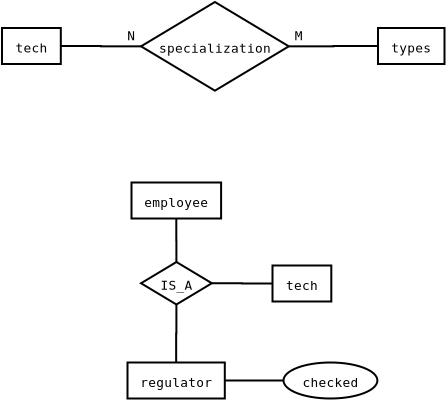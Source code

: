 <?xml version="1.0" encoding="UTF-8"?>
<dia:diagram xmlns:dia="http://www.lysator.liu.se/~alla/dia/">
  <dia:layer name="Background" visible="true" active="true">
    <dia:group>
      <dia:group>
        <dia:object type="ER - Relationship" version="0" id="O0">
          <dia:attribute name="obj_pos">
            <dia:point val="16.395,1.61"/>
          </dia:attribute>
          <dia:attribute name="obj_bb">
            <dia:rectangle val="15.66,1.56;24.52,6.094"/>
          </dia:attribute>
          <dia:attribute name="elem_corner">
            <dia:point val="16.395,1.61"/>
          </dia:attribute>
          <dia:attribute name="elem_width">
            <dia:real val="7.39"/>
          </dia:attribute>
          <dia:attribute name="elem_height">
            <dia:real val="4.434"/>
          </dia:attribute>
          <dia:attribute name="border_width">
            <dia:real val="0.1"/>
          </dia:attribute>
          <dia:attribute name="border_color">
            <dia:color val="#000000"/>
          </dia:attribute>
          <dia:attribute name="inner_color">
            <dia:color val="#ffffff"/>
          </dia:attribute>
          <dia:attribute name="name">
            <dia:string>#specialization#</dia:string>
          </dia:attribute>
          <dia:attribute name="left_card">
            <dia:string>#N#</dia:string>
          </dia:attribute>
          <dia:attribute name="right_card">
            <dia:string>#M#</dia:string>
          </dia:attribute>
          <dia:attribute name="identifying">
            <dia:boolean val="false"/>
          </dia:attribute>
          <dia:attribute name="rotated">
            <dia:boolean val="false"/>
          </dia:attribute>
          <dia:attribute name="font">
            <dia:font family="monospace" style="0" name="Courier"/>
          </dia:attribute>
          <dia:attribute name="font_height">
            <dia:real val="0.8"/>
          </dia:attribute>
        </dia:object>
        <dia:group>
          <dia:object type="ER - Entity" version="0" id="O1">
            <dia:attribute name="obj_pos">
              <dia:point val="9.445,2.91"/>
            </dia:attribute>
            <dia:attribute name="obj_bb">
              <dia:rectangle val="9.395,2.86;12.435,4.76"/>
            </dia:attribute>
            <dia:attribute name="elem_corner">
              <dia:point val="9.445,2.91"/>
            </dia:attribute>
            <dia:attribute name="elem_width">
              <dia:real val="2.94"/>
            </dia:attribute>
            <dia:attribute name="elem_height">
              <dia:real val="1.8"/>
            </dia:attribute>
            <dia:attribute name="border_width">
              <dia:real val="0.1"/>
            </dia:attribute>
            <dia:attribute name="border_color">
              <dia:color val="#000000"/>
            </dia:attribute>
            <dia:attribute name="inner_color">
              <dia:color val="#ffffff"/>
            </dia:attribute>
            <dia:attribute name="name">
              <dia:string>#tech#</dia:string>
            </dia:attribute>
            <dia:attribute name="weak">
              <dia:boolean val="false"/>
            </dia:attribute>
            <dia:attribute name="associative">
              <dia:boolean val="false"/>
            </dia:attribute>
            <dia:attribute name="font">
              <dia:font family="monospace" style="0" name="Courier"/>
            </dia:attribute>
            <dia:attribute name="font_height">
              <dia:real val="0.8"/>
            </dia:attribute>
          </dia:object>
          <dia:object type="ER - Participation" version="1" id="O2">
            <dia:attribute name="obj_pos">
              <dia:point val="12.385,3.81"/>
            </dia:attribute>
            <dia:attribute name="obj_bb">
              <dia:rectangle val="12.335,3.76;16.445,3.877"/>
            </dia:attribute>
            <dia:attribute name="orth_points">
              <dia:point val="12.385,3.81"/>
              <dia:point val="14.39,3.81"/>
              <dia:point val="14.39,3.827"/>
              <dia:point val="16.395,3.827"/>
            </dia:attribute>
            <dia:attribute name="orth_orient">
              <dia:enum val="0"/>
              <dia:enum val="1"/>
              <dia:enum val="0"/>
            </dia:attribute>
            <dia:attribute name="autorouting">
              <dia:boolean val="true"/>
            </dia:attribute>
            <dia:attribute name="total">
              <dia:boolean val="false"/>
            </dia:attribute>
            <dia:connections>
              <dia:connection handle="0" to="O1" connection="4"/>
            </dia:connections>
          </dia:object>
          <dia:object type="ER - Entity" version="0" id="O3">
            <dia:attribute name="obj_pos">
              <dia:point val="28.245,2.91"/>
            </dia:attribute>
            <dia:attribute name="obj_bb">
              <dia:rectangle val="28.195,2.86;31.62,4.76"/>
            </dia:attribute>
            <dia:attribute name="elem_corner">
              <dia:point val="28.245,2.91"/>
            </dia:attribute>
            <dia:attribute name="elem_width">
              <dia:real val="3.325"/>
            </dia:attribute>
            <dia:attribute name="elem_height">
              <dia:real val="1.8"/>
            </dia:attribute>
            <dia:attribute name="border_width">
              <dia:real val="0.1"/>
            </dia:attribute>
            <dia:attribute name="border_color">
              <dia:color val="#000000"/>
            </dia:attribute>
            <dia:attribute name="inner_color">
              <dia:color val="#ffffff"/>
            </dia:attribute>
            <dia:attribute name="name">
              <dia:string>#types#</dia:string>
            </dia:attribute>
            <dia:attribute name="weak">
              <dia:boolean val="false"/>
            </dia:attribute>
            <dia:attribute name="associative">
              <dia:boolean val="false"/>
            </dia:attribute>
            <dia:attribute name="font">
              <dia:font family="monospace" style="0" name="Courier"/>
            </dia:attribute>
            <dia:attribute name="font_height">
              <dia:real val="0.8"/>
            </dia:attribute>
          </dia:object>
          <dia:object type="ER - Participation" version="1" id="O4">
            <dia:attribute name="obj_pos">
              <dia:point val="23.785,3.827"/>
            </dia:attribute>
            <dia:attribute name="obj_bb">
              <dia:rectangle val="23.735,3.76;28.295,3.877"/>
            </dia:attribute>
            <dia:attribute name="orth_points">
              <dia:point val="23.785,3.827"/>
              <dia:point val="26.015,3.827"/>
              <dia:point val="26.015,3.81"/>
              <dia:point val="28.245,3.81"/>
            </dia:attribute>
            <dia:attribute name="orth_orient">
              <dia:enum val="0"/>
              <dia:enum val="1"/>
              <dia:enum val="0"/>
            </dia:attribute>
            <dia:attribute name="autorouting">
              <dia:boolean val="true"/>
            </dia:attribute>
            <dia:attribute name="total">
              <dia:boolean val="false"/>
            </dia:attribute>
            <dia:connections>
              <dia:connection handle="1" to="O3" connection="3"/>
            </dia:connections>
          </dia:object>
        </dia:group>
      </dia:group>
      <dia:group>
        <dia:object type="ER - Relationship" version="0" id="O5">
          <dia:attribute name="obj_pos">
            <dia:point val="16.395,14.61"/>
          </dia:attribute>
          <dia:attribute name="obj_bb">
            <dia:rectangle val="16.045,14.56;20.285,16.784"/>
          </dia:attribute>
          <dia:attribute name="elem_corner">
            <dia:point val="16.395,14.61"/>
          </dia:attribute>
          <dia:attribute name="elem_width">
            <dia:real val="3.54"/>
          </dia:attribute>
          <dia:attribute name="elem_height">
            <dia:real val="2.124"/>
          </dia:attribute>
          <dia:attribute name="border_width">
            <dia:real val="0.1"/>
          </dia:attribute>
          <dia:attribute name="border_color">
            <dia:color val="#000000"/>
          </dia:attribute>
          <dia:attribute name="inner_color">
            <dia:color val="#ffffff"/>
          </dia:attribute>
          <dia:attribute name="name">
            <dia:string>#IS_A#</dia:string>
          </dia:attribute>
          <dia:attribute name="left_card">
            <dia:string>##</dia:string>
          </dia:attribute>
          <dia:attribute name="right_card">
            <dia:string>##</dia:string>
          </dia:attribute>
          <dia:attribute name="identifying">
            <dia:boolean val="false"/>
          </dia:attribute>
          <dia:attribute name="rotated">
            <dia:boolean val="false"/>
          </dia:attribute>
          <dia:attribute name="font">
            <dia:font family="monospace" style="0" name="Courier"/>
          </dia:attribute>
          <dia:attribute name="font_height">
            <dia:real val="0.8"/>
          </dia:attribute>
        </dia:object>
        <dia:object type="ER - Entity" version="0" id="O6">
          <dia:attribute name="obj_pos">
            <dia:point val="22.97,14.785"/>
          </dia:attribute>
          <dia:attribute name="obj_bb">
            <dia:rectangle val="22.92,14.735;25.96,16.635"/>
          </dia:attribute>
          <dia:attribute name="elem_corner">
            <dia:point val="22.97,14.785"/>
          </dia:attribute>
          <dia:attribute name="elem_width">
            <dia:real val="2.94"/>
          </dia:attribute>
          <dia:attribute name="elem_height">
            <dia:real val="1.8"/>
          </dia:attribute>
          <dia:attribute name="border_width">
            <dia:real val="0.1"/>
          </dia:attribute>
          <dia:attribute name="border_color">
            <dia:color val="#000000"/>
          </dia:attribute>
          <dia:attribute name="inner_color">
            <dia:color val="#ffffff"/>
          </dia:attribute>
          <dia:attribute name="name">
            <dia:string>#tech#</dia:string>
          </dia:attribute>
          <dia:attribute name="weak">
            <dia:boolean val="false"/>
          </dia:attribute>
          <dia:attribute name="associative">
            <dia:boolean val="false"/>
          </dia:attribute>
          <dia:attribute name="font">
            <dia:font family="monospace" style="0" name="Courier"/>
          </dia:attribute>
          <dia:attribute name="font_height">
            <dia:real val="0.8"/>
          </dia:attribute>
        </dia:object>
        <dia:object type="ER - Participation" version="1" id="O7">
          <dia:attribute name="obj_pos">
            <dia:point val="22.97,15.685"/>
          </dia:attribute>
          <dia:attribute name="obj_bb">
            <dia:rectangle val="19.885,15.622;23.02,15.735"/>
          </dia:attribute>
          <dia:attribute name="orth_points">
            <dia:point val="22.97,15.685"/>
            <dia:point val="21.453,15.685"/>
            <dia:point val="21.453,15.672"/>
            <dia:point val="19.935,15.672"/>
          </dia:attribute>
          <dia:attribute name="orth_orient">
            <dia:enum val="0"/>
            <dia:enum val="1"/>
            <dia:enum val="0"/>
          </dia:attribute>
          <dia:attribute name="autorouting">
            <dia:boolean val="true"/>
          </dia:attribute>
          <dia:attribute name="total">
            <dia:boolean val="false"/>
          </dia:attribute>
          <dia:connections>
            <dia:connection handle="0" to="O6" connection="3"/>
            <dia:connection handle="1" to="O5" connection="4"/>
          </dia:connections>
        </dia:object>
        <dia:object type="ER - Entity" version="0" id="O8">
          <dia:attribute name="obj_pos">
            <dia:point val="15.72,19.635"/>
          </dia:attribute>
          <dia:attribute name="obj_bb">
            <dia:rectangle val="15.67,19.585;20.635,21.485"/>
          </dia:attribute>
          <dia:attribute name="elem_corner">
            <dia:point val="15.72,19.635"/>
          </dia:attribute>
          <dia:attribute name="elem_width">
            <dia:real val="4.865"/>
          </dia:attribute>
          <dia:attribute name="elem_height">
            <dia:real val="1.8"/>
          </dia:attribute>
          <dia:attribute name="border_width">
            <dia:real val="0.1"/>
          </dia:attribute>
          <dia:attribute name="border_color">
            <dia:color val="#000000"/>
          </dia:attribute>
          <dia:attribute name="inner_color">
            <dia:color val="#ffffff"/>
          </dia:attribute>
          <dia:attribute name="name">
            <dia:string>#regulator#</dia:string>
          </dia:attribute>
          <dia:attribute name="weak">
            <dia:boolean val="false"/>
          </dia:attribute>
          <dia:attribute name="associative">
            <dia:boolean val="false"/>
          </dia:attribute>
          <dia:attribute name="font">
            <dia:font family="monospace" style="0" name="Courier"/>
          </dia:attribute>
          <dia:attribute name="font_height">
            <dia:real val="0.8"/>
          </dia:attribute>
        </dia:object>
        <dia:object type="ER - Participation" version="1" id="O9">
          <dia:attribute name="obj_pos">
            <dia:point val="18.165,16.734"/>
          </dia:attribute>
          <dia:attribute name="obj_bb">
            <dia:rectangle val="18.102,16.684;18.215,19.685"/>
          </dia:attribute>
          <dia:attribute name="orth_points">
            <dia:point val="18.165,16.734"/>
            <dia:point val="18.165,18.184"/>
            <dia:point val="18.152,18.184"/>
            <dia:point val="18.152,19.635"/>
          </dia:attribute>
          <dia:attribute name="orth_orient">
            <dia:enum val="1"/>
            <dia:enum val="0"/>
            <dia:enum val="1"/>
          </dia:attribute>
          <dia:attribute name="autorouting">
            <dia:boolean val="true"/>
          </dia:attribute>
          <dia:attribute name="total">
            <dia:boolean val="false"/>
          </dia:attribute>
          <dia:connections>
            <dia:connection handle="0" to="O5" connection="6"/>
            <dia:connection handle="1" to="O8" connection="1"/>
          </dia:connections>
        </dia:object>
        <dia:object type="ER - Attribute" version="0" id="O10">
          <dia:attribute name="obj_pos">
            <dia:point val="23.52,19.635"/>
          </dia:attribute>
          <dia:attribute name="obj_bb">
            <dia:rectangle val="23.47,19.585;28.265,21.485"/>
          </dia:attribute>
          <dia:attribute name="elem_corner">
            <dia:point val="23.52,19.635"/>
          </dia:attribute>
          <dia:attribute name="elem_width">
            <dia:real val="4.695"/>
          </dia:attribute>
          <dia:attribute name="elem_height">
            <dia:real val="1.8"/>
          </dia:attribute>
          <dia:attribute name="border_width">
            <dia:real val="0.1"/>
          </dia:attribute>
          <dia:attribute name="border_color">
            <dia:color val="#000000"/>
          </dia:attribute>
          <dia:attribute name="inner_color">
            <dia:color val="#ffffff"/>
          </dia:attribute>
          <dia:attribute name="name">
            <dia:string>#checked#</dia:string>
          </dia:attribute>
          <dia:attribute name="key">
            <dia:boolean val="false"/>
          </dia:attribute>
          <dia:attribute name="weak_key">
            <dia:boolean val="false"/>
          </dia:attribute>
          <dia:attribute name="derived">
            <dia:boolean val="false"/>
          </dia:attribute>
          <dia:attribute name="multivalued">
            <dia:boolean val="false"/>
          </dia:attribute>
          <dia:attribute name="font">
            <dia:font family="monospace" style="0" name="Courier"/>
          </dia:attribute>
          <dia:attribute name="font_height">
            <dia:real val="0.8"/>
          </dia:attribute>
        </dia:object>
        <dia:object type="ER - Participation" version="1" id="O11">
          <dia:attribute name="obj_pos">
            <dia:point val="20.585,20.535"/>
          </dia:attribute>
          <dia:attribute name="obj_bb">
            <dia:rectangle val="20.585,20.485;23.591,20.585"/>
          </dia:attribute>
          <dia:attribute name="orth_points">
            <dia:point val="20.585,20.535"/>
            <dia:point val="20.585,20.535"/>
            <dia:point val="23.52,20.535"/>
            <dia:point val="23.52,20.535"/>
          </dia:attribute>
          <dia:attribute name="orth_orient">
            <dia:enum val="0"/>
            <dia:enum val="1"/>
            <dia:enum val="0"/>
          </dia:attribute>
          <dia:attribute name="autorouting">
            <dia:boolean val="true"/>
          </dia:attribute>
          <dia:attribute name="total">
            <dia:boolean val="false"/>
          </dia:attribute>
          <dia:connections>
            <dia:connection handle="0" to="O8" connection="4"/>
            <dia:connection handle="1" to="O10" connection="3"/>
          </dia:connections>
        </dia:object>
        <dia:object type="ER - Entity" version="0" id="O12">
          <dia:attribute name="obj_pos">
            <dia:point val="15.92,10.635"/>
          </dia:attribute>
          <dia:attribute name="obj_bb">
            <dia:rectangle val="15.87,10.585;20.45,12.485"/>
          </dia:attribute>
          <dia:attribute name="elem_corner">
            <dia:point val="15.92,10.635"/>
          </dia:attribute>
          <dia:attribute name="elem_width">
            <dia:real val="4.48"/>
          </dia:attribute>
          <dia:attribute name="elem_height">
            <dia:real val="1.8"/>
          </dia:attribute>
          <dia:attribute name="border_width">
            <dia:real val="0.1"/>
          </dia:attribute>
          <dia:attribute name="border_color">
            <dia:color val="#000000"/>
          </dia:attribute>
          <dia:attribute name="inner_color">
            <dia:color val="#ffffff"/>
          </dia:attribute>
          <dia:attribute name="name">
            <dia:string>#employee#</dia:string>
          </dia:attribute>
          <dia:attribute name="weak">
            <dia:boolean val="false"/>
          </dia:attribute>
          <dia:attribute name="associative">
            <dia:boolean val="false"/>
          </dia:attribute>
          <dia:attribute name="font">
            <dia:font family="monospace" style="0" name="Courier"/>
          </dia:attribute>
          <dia:attribute name="font_height">
            <dia:real val="0.8"/>
          </dia:attribute>
        </dia:object>
        <dia:object type="ER - Participation" version="1" id="O13">
          <dia:attribute name="obj_pos">
            <dia:point val="18.16,12.435"/>
          </dia:attribute>
          <dia:attribute name="obj_bb">
            <dia:rectangle val="18.11,12.385;18.215,14.66"/>
          </dia:attribute>
          <dia:attribute name="orth_points">
            <dia:point val="18.16,12.435"/>
            <dia:point val="18.16,13.523"/>
            <dia:point val="18.165,13.523"/>
            <dia:point val="18.165,14.61"/>
          </dia:attribute>
          <dia:attribute name="orth_orient">
            <dia:enum val="1"/>
            <dia:enum val="0"/>
            <dia:enum val="1"/>
          </dia:attribute>
          <dia:attribute name="autorouting">
            <dia:boolean val="true"/>
          </dia:attribute>
          <dia:attribute name="total">
            <dia:boolean val="false"/>
          </dia:attribute>
          <dia:connections>
            <dia:connection handle="0" to="O12" connection="6"/>
            <dia:connection handle="1" to="O5" connection="2"/>
          </dia:connections>
        </dia:object>
      </dia:group>
    </dia:group>
  </dia:layer>
</dia:diagram>
